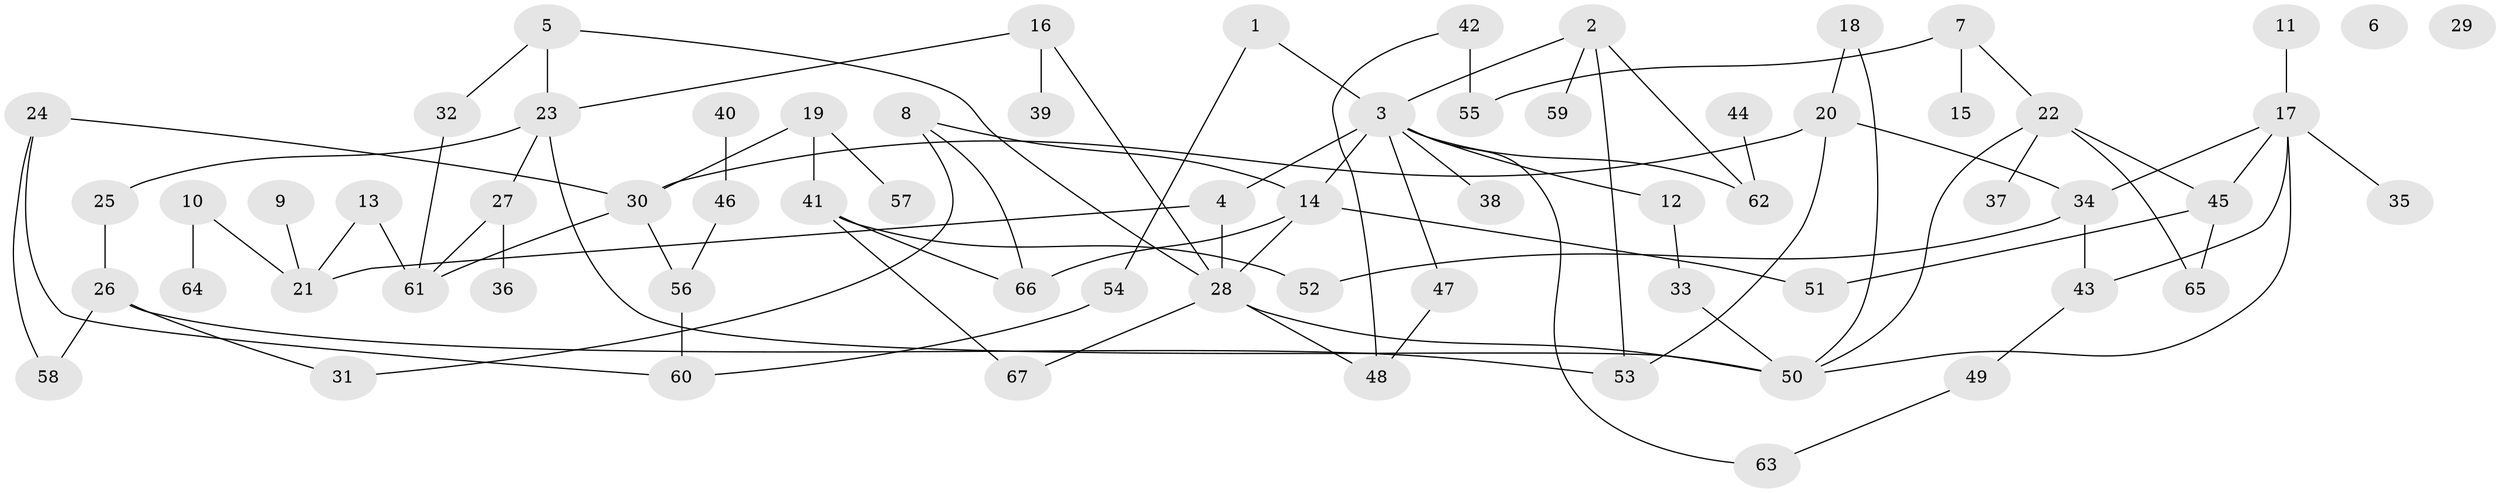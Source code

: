 // Generated by graph-tools (version 1.1) at 2025/39/03/09/25 04:39:00]
// undirected, 67 vertices, 90 edges
graph export_dot {
graph [start="1"]
  node [color=gray90,style=filled];
  1;
  2;
  3;
  4;
  5;
  6;
  7;
  8;
  9;
  10;
  11;
  12;
  13;
  14;
  15;
  16;
  17;
  18;
  19;
  20;
  21;
  22;
  23;
  24;
  25;
  26;
  27;
  28;
  29;
  30;
  31;
  32;
  33;
  34;
  35;
  36;
  37;
  38;
  39;
  40;
  41;
  42;
  43;
  44;
  45;
  46;
  47;
  48;
  49;
  50;
  51;
  52;
  53;
  54;
  55;
  56;
  57;
  58;
  59;
  60;
  61;
  62;
  63;
  64;
  65;
  66;
  67;
  1 -- 3;
  1 -- 54;
  2 -- 3;
  2 -- 53;
  2 -- 59;
  2 -- 62;
  3 -- 4;
  3 -- 12;
  3 -- 14;
  3 -- 38;
  3 -- 47;
  3 -- 62;
  3 -- 63;
  4 -- 21;
  4 -- 28;
  5 -- 23;
  5 -- 28;
  5 -- 32;
  7 -- 15;
  7 -- 22;
  7 -- 55;
  8 -- 14;
  8 -- 31;
  8 -- 66;
  9 -- 21;
  10 -- 21;
  10 -- 64;
  11 -- 17;
  12 -- 33;
  13 -- 21;
  13 -- 61;
  14 -- 28;
  14 -- 51;
  14 -- 66;
  16 -- 23;
  16 -- 28;
  16 -- 39;
  17 -- 34;
  17 -- 35;
  17 -- 43;
  17 -- 45;
  17 -- 50;
  18 -- 20;
  18 -- 50;
  19 -- 30;
  19 -- 41;
  19 -- 57;
  20 -- 30;
  20 -- 34;
  20 -- 53;
  22 -- 37;
  22 -- 45;
  22 -- 50;
  22 -- 65;
  23 -- 25;
  23 -- 27;
  23 -- 50;
  24 -- 30;
  24 -- 58;
  24 -- 60;
  25 -- 26;
  26 -- 31;
  26 -- 53;
  26 -- 58;
  27 -- 36;
  27 -- 61;
  28 -- 48;
  28 -- 50;
  28 -- 67;
  30 -- 56;
  30 -- 61;
  32 -- 61;
  33 -- 50;
  34 -- 43;
  34 -- 52;
  40 -- 46;
  41 -- 52;
  41 -- 66;
  41 -- 67;
  42 -- 48;
  42 -- 55;
  43 -- 49;
  44 -- 62;
  45 -- 51;
  45 -- 65;
  46 -- 56;
  47 -- 48;
  49 -- 63;
  54 -- 60;
  56 -- 60;
}
